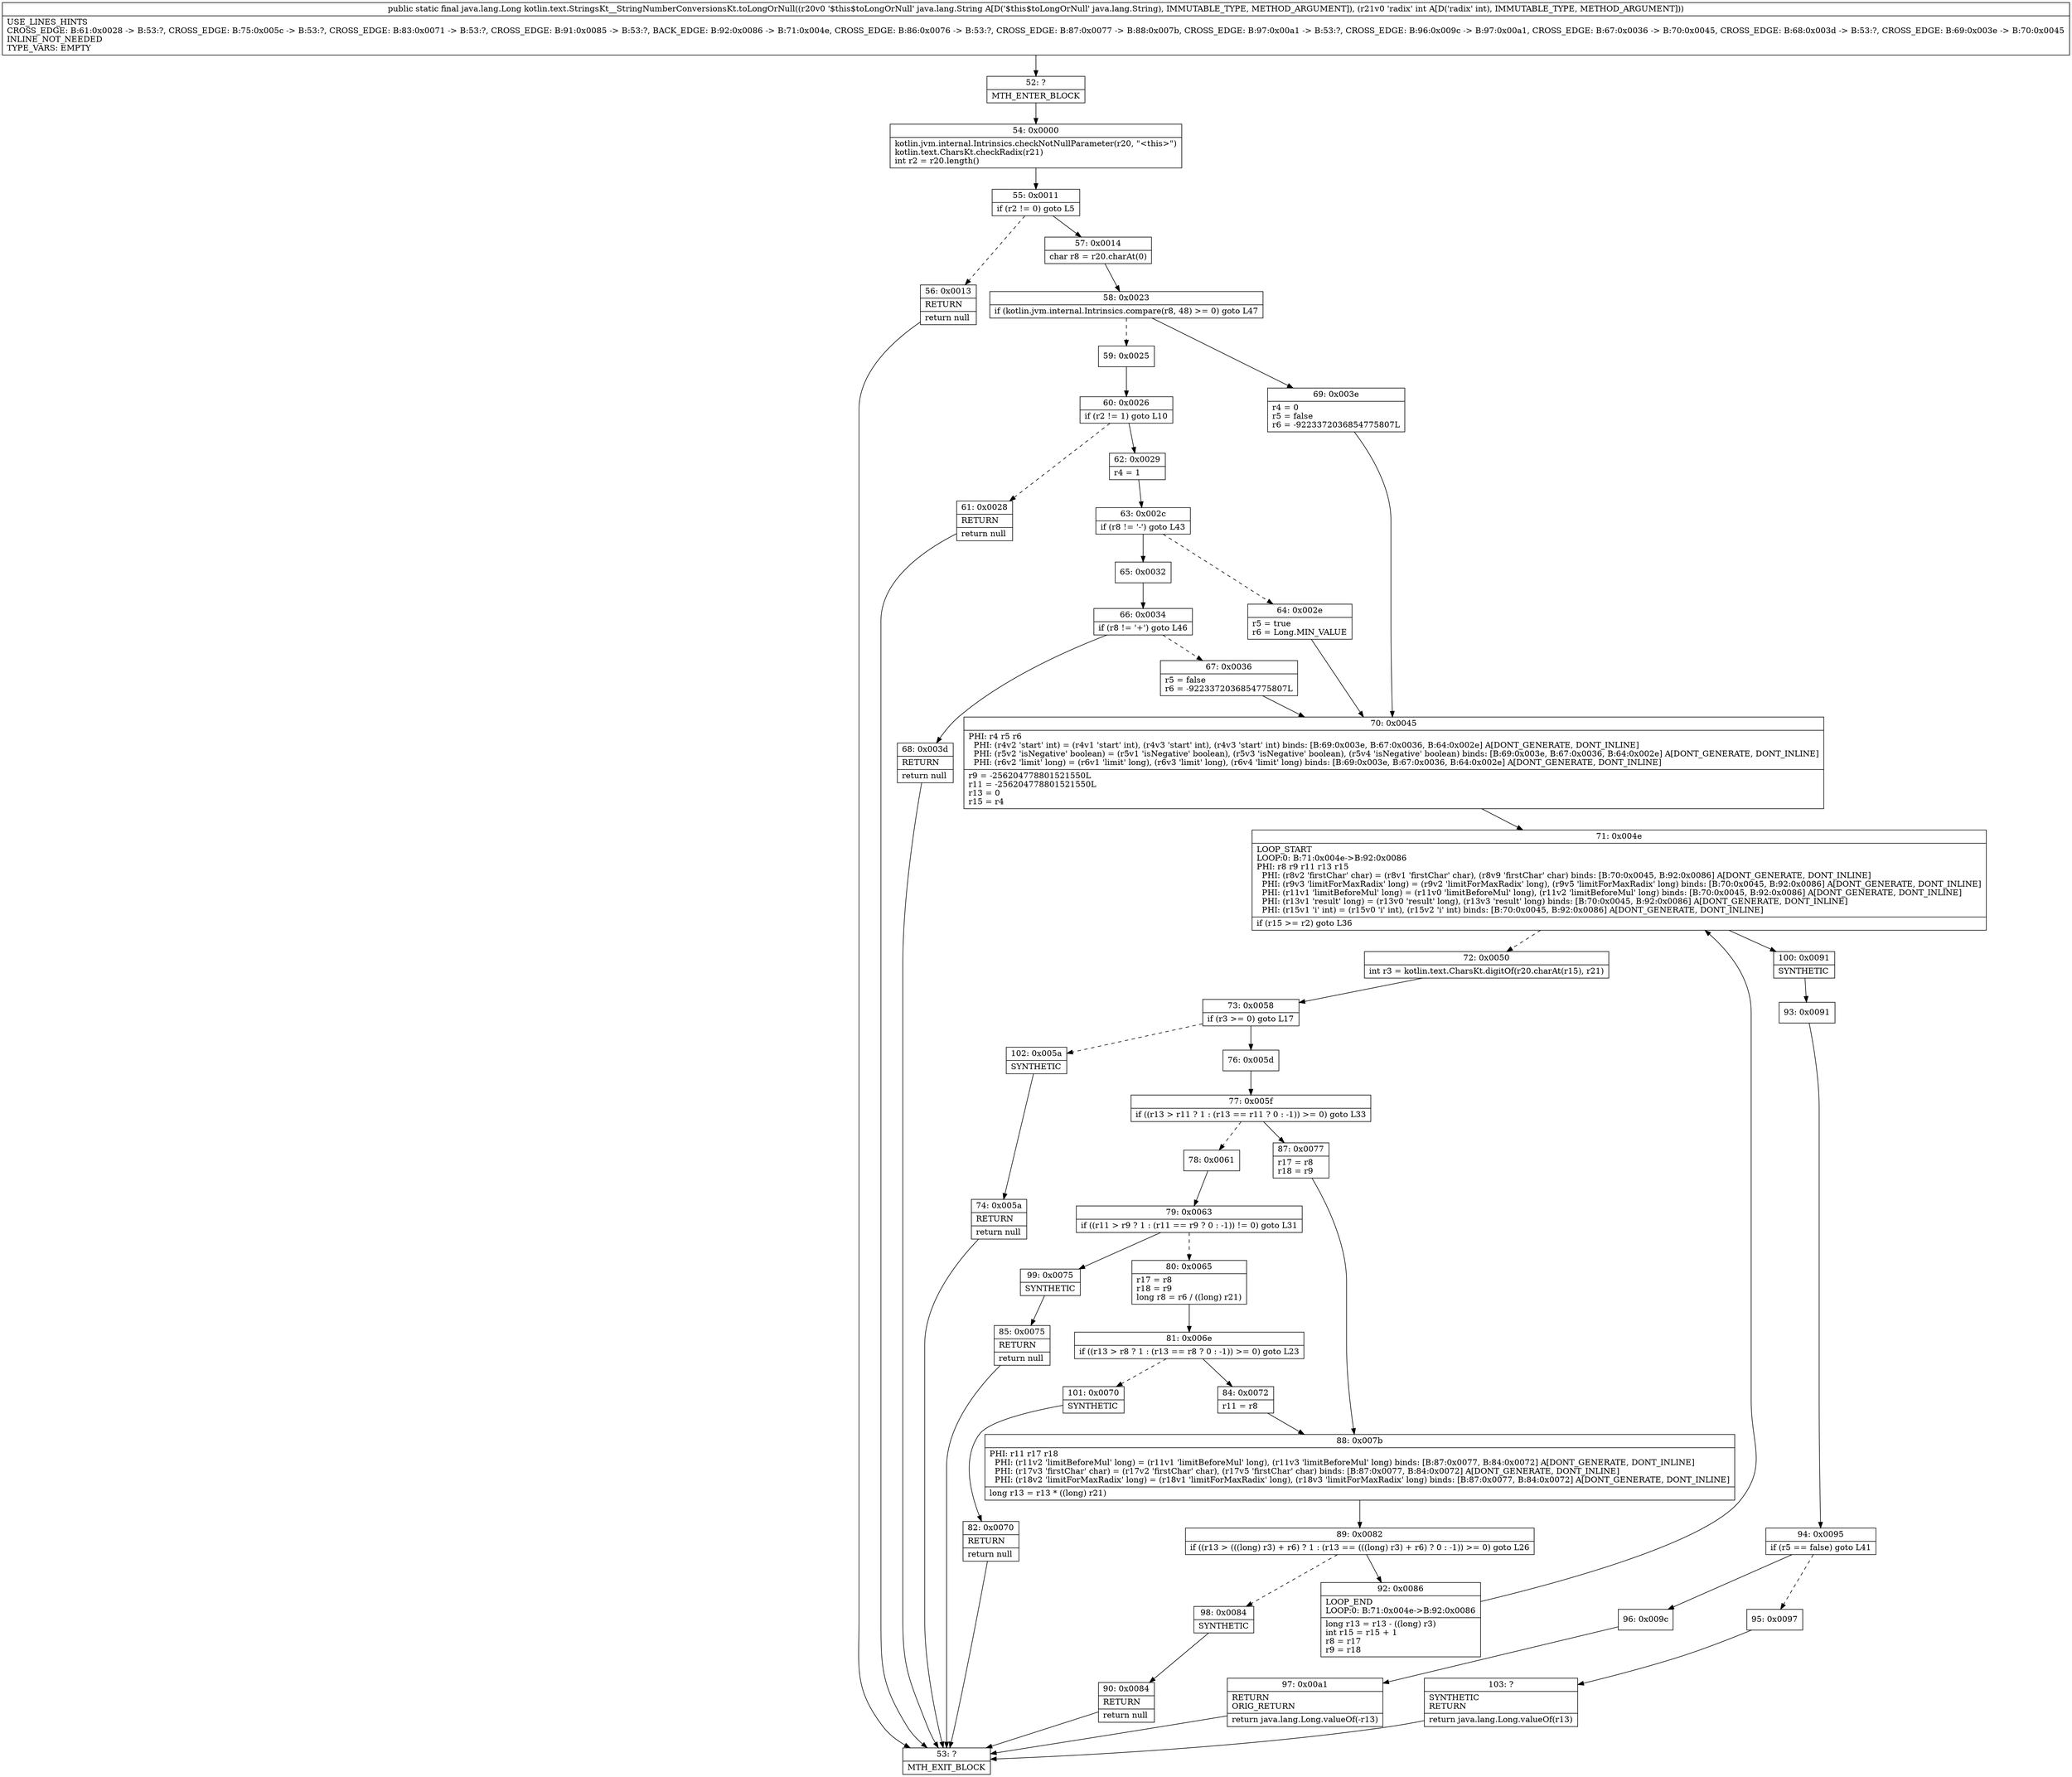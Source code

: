 digraph "CFG forkotlin.text.StringsKt__StringNumberConversionsKt.toLongOrNull(Ljava\/lang\/String;I)Ljava\/lang\/Long;" {
Node_52 [shape=record,label="{52\:\ ?|MTH_ENTER_BLOCK\l}"];
Node_54 [shape=record,label="{54\:\ 0x0000|kotlin.jvm.internal.Intrinsics.checkNotNullParameter(r20, \"\<this\>\")\lkotlin.text.CharsKt.checkRadix(r21)\lint r2 = r20.length()\l}"];
Node_55 [shape=record,label="{55\:\ 0x0011|if (r2 != 0) goto L5\l}"];
Node_56 [shape=record,label="{56\:\ 0x0013|RETURN\l|return null\l}"];
Node_53 [shape=record,label="{53\:\ ?|MTH_EXIT_BLOCK\l}"];
Node_57 [shape=record,label="{57\:\ 0x0014|char r8 = r20.charAt(0)\l}"];
Node_58 [shape=record,label="{58\:\ 0x0023|if (kotlin.jvm.internal.Intrinsics.compare(r8, 48) \>= 0) goto L47\l}"];
Node_59 [shape=record,label="{59\:\ 0x0025}"];
Node_60 [shape=record,label="{60\:\ 0x0026|if (r2 != 1) goto L10\l}"];
Node_61 [shape=record,label="{61\:\ 0x0028|RETURN\l|return null\l}"];
Node_62 [shape=record,label="{62\:\ 0x0029|r4 = 1\l}"];
Node_63 [shape=record,label="{63\:\ 0x002c|if (r8 != '\-') goto L43\l}"];
Node_64 [shape=record,label="{64\:\ 0x002e|r5 = true\lr6 = Long.MIN_VALUE\l}"];
Node_70 [shape=record,label="{70\:\ 0x0045|PHI: r4 r5 r6 \l  PHI: (r4v2 'start' int) = (r4v1 'start' int), (r4v3 'start' int), (r4v3 'start' int) binds: [B:69:0x003e, B:67:0x0036, B:64:0x002e] A[DONT_GENERATE, DONT_INLINE]\l  PHI: (r5v2 'isNegative' boolean) = (r5v1 'isNegative' boolean), (r5v3 'isNegative' boolean), (r5v4 'isNegative' boolean) binds: [B:69:0x003e, B:67:0x0036, B:64:0x002e] A[DONT_GENERATE, DONT_INLINE]\l  PHI: (r6v2 'limit' long) = (r6v1 'limit' long), (r6v3 'limit' long), (r6v4 'limit' long) binds: [B:69:0x003e, B:67:0x0036, B:64:0x002e] A[DONT_GENERATE, DONT_INLINE]\l|r9 = \-256204778801521550L\lr11 = \-256204778801521550L\lr13 = 0\lr15 = r4\l}"];
Node_71 [shape=record,label="{71\:\ 0x004e|LOOP_START\lLOOP:0: B:71:0x004e\-\>B:92:0x0086\lPHI: r8 r9 r11 r13 r15 \l  PHI: (r8v2 'firstChar' char) = (r8v1 'firstChar' char), (r8v9 'firstChar' char) binds: [B:70:0x0045, B:92:0x0086] A[DONT_GENERATE, DONT_INLINE]\l  PHI: (r9v3 'limitForMaxRadix' long) = (r9v2 'limitForMaxRadix' long), (r9v5 'limitForMaxRadix' long) binds: [B:70:0x0045, B:92:0x0086] A[DONT_GENERATE, DONT_INLINE]\l  PHI: (r11v1 'limitBeforeMul' long) = (r11v0 'limitBeforeMul' long), (r11v2 'limitBeforeMul' long) binds: [B:70:0x0045, B:92:0x0086] A[DONT_GENERATE, DONT_INLINE]\l  PHI: (r13v1 'result' long) = (r13v0 'result' long), (r13v3 'result' long) binds: [B:70:0x0045, B:92:0x0086] A[DONT_GENERATE, DONT_INLINE]\l  PHI: (r15v1 'i' int) = (r15v0 'i' int), (r15v2 'i' int) binds: [B:70:0x0045, B:92:0x0086] A[DONT_GENERATE, DONT_INLINE]\l|if (r15 \>= r2) goto L36\l}"];
Node_72 [shape=record,label="{72\:\ 0x0050|int r3 = kotlin.text.CharsKt.digitOf(r20.charAt(r15), r21)\l}"];
Node_73 [shape=record,label="{73\:\ 0x0058|if (r3 \>= 0) goto L17\l}"];
Node_76 [shape=record,label="{76\:\ 0x005d}"];
Node_77 [shape=record,label="{77\:\ 0x005f|if ((r13 \> r11 ? 1 : (r13 == r11 ? 0 : \-1)) \>= 0) goto L33\l}"];
Node_78 [shape=record,label="{78\:\ 0x0061}"];
Node_79 [shape=record,label="{79\:\ 0x0063|if ((r11 \> r9 ? 1 : (r11 == r9 ? 0 : \-1)) != 0) goto L31\l}"];
Node_80 [shape=record,label="{80\:\ 0x0065|r17 = r8\lr18 = r9\llong r8 = r6 \/ ((long) r21)\l}"];
Node_81 [shape=record,label="{81\:\ 0x006e|if ((r13 \> r8 ? 1 : (r13 == r8 ? 0 : \-1)) \>= 0) goto L23\l}"];
Node_84 [shape=record,label="{84\:\ 0x0072|r11 = r8\l}"];
Node_88 [shape=record,label="{88\:\ 0x007b|PHI: r11 r17 r18 \l  PHI: (r11v2 'limitBeforeMul' long) = (r11v1 'limitBeforeMul' long), (r11v3 'limitBeforeMul' long) binds: [B:87:0x0077, B:84:0x0072] A[DONT_GENERATE, DONT_INLINE]\l  PHI: (r17v3 'firstChar' char) = (r17v2 'firstChar' char), (r17v5 'firstChar' char) binds: [B:87:0x0077, B:84:0x0072] A[DONT_GENERATE, DONT_INLINE]\l  PHI: (r18v2 'limitForMaxRadix' long) = (r18v1 'limitForMaxRadix' long), (r18v3 'limitForMaxRadix' long) binds: [B:87:0x0077, B:84:0x0072] A[DONT_GENERATE, DONT_INLINE]\l|long r13 = r13 * ((long) r21)\l}"];
Node_89 [shape=record,label="{89\:\ 0x0082|if ((r13 \> (((long) r3) + r6) ? 1 : (r13 == (((long) r3) + r6) ? 0 : \-1)) \>= 0) goto L26\l}"];
Node_92 [shape=record,label="{92\:\ 0x0086|LOOP_END\lLOOP:0: B:71:0x004e\-\>B:92:0x0086\l|long r13 = r13 \- ((long) r3)\lint r15 = r15 + 1\lr8 = r17\lr9 = r18\l}"];
Node_98 [shape=record,label="{98\:\ 0x0084|SYNTHETIC\l}"];
Node_90 [shape=record,label="{90\:\ 0x0084|RETURN\l|return null\l}"];
Node_101 [shape=record,label="{101\:\ 0x0070|SYNTHETIC\l}"];
Node_82 [shape=record,label="{82\:\ 0x0070|RETURN\l|return null\l}"];
Node_99 [shape=record,label="{99\:\ 0x0075|SYNTHETIC\l}"];
Node_85 [shape=record,label="{85\:\ 0x0075|RETURN\l|return null\l}"];
Node_87 [shape=record,label="{87\:\ 0x0077|r17 = r8\lr18 = r9\l}"];
Node_102 [shape=record,label="{102\:\ 0x005a|SYNTHETIC\l}"];
Node_74 [shape=record,label="{74\:\ 0x005a|RETURN\l|return null\l}"];
Node_100 [shape=record,label="{100\:\ 0x0091|SYNTHETIC\l}"];
Node_93 [shape=record,label="{93\:\ 0x0091}"];
Node_94 [shape=record,label="{94\:\ 0x0095|if (r5 == false) goto L41\l}"];
Node_95 [shape=record,label="{95\:\ 0x0097}"];
Node_103 [shape=record,label="{103\:\ ?|SYNTHETIC\lRETURN\l|return java.lang.Long.valueOf(r13)\l}"];
Node_96 [shape=record,label="{96\:\ 0x009c}"];
Node_97 [shape=record,label="{97\:\ 0x00a1|RETURN\lORIG_RETURN\l|return java.lang.Long.valueOf(\-r13)\l}"];
Node_65 [shape=record,label="{65\:\ 0x0032}"];
Node_66 [shape=record,label="{66\:\ 0x0034|if (r8 != '+') goto L46\l}"];
Node_67 [shape=record,label="{67\:\ 0x0036|r5 = false\lr6 = \-9223372036854775807L\l}"];
Node_68 [shape=record,label="{68\:\ 0x003d|RETURN\l|return null\l}"];
Node_69 [shape=record,label="{69\:\ 0x003e|r4 = 0\lr5 = false\lr6 = \-9223372036854775807L\l}"];
MethodNode[shape=record,label="{public static final java.lang.Long kotlin.text.StringsKt__StringNumberConversionsKt.toLongOrNull((r20v0 '$this$toLongOrNull' java.lang.String A[D('$this$toLongOrNull' java.lang.String), IMMUTABLE_TYPE, METHOD_ARGUMENT]), (r21v0 'radix' int A[D('radix' int), IMMUTABLE_TYPE, METHOD_ARGUMENT]))  | USE_LINES_HINTS\lCROSS_EDGE: B:61:0x0028 \-\> B:53:?, CROSS_EDGE: B:75:0x005c \-\> B:53:?, CROSS_EDGE: B:83:0x0071 \-\> B:53:?, CROSS_EDGE: B:91:0x0085 \-\> B:53:?, BACK_EDGE: B:92:0x0086 \-\> B:71:0x004e, CROSS_EDGE: B:86:0x0076 \-\> B:53:?, CROSS_EDGE: B:87:0x0077 \-\> B:88:0x007b, CROSS_EDGE: B:97:0x00a1 \-\> B:53:?, CROSS_EDGE: B:96:0x009c \-\> B:97:0x00a1, CROSS_EDGE: B:67:0x0036 \-\> B:70:0x0045, CROSS_EDGE: B:68:0x003d \-\> B:53:?, CROSS_EDGE: B:69:0x003e \-\> B:70:0x0045\lINLINE_NOT_NEEDED\lTYPE_VARS: EMPTY\l}"];
MethodNode -> Node_52;Node_52 -> Node_54;
Node_54 -> Node_55;
Node_55 -> Node_56[style=dashed];
Node_55 -> Node_57;
Node_56 -> Node_53;
Node_57 -> Node_58;
Node_58 -> Node_59[style=dashed];
Node_58 -> Node_69;
Node_59 -> Node_60;
Node_60 -> Node_61[style=dashed];
Node_60 -> Node_62;
Node_61 -> Node_53;
Node_62 -> Node_63;
Node_63 -> Node_64[style=dashed];
Node_63 -> Node_65;
Node_64 -> Node_70;
Node_70 -> Node_71;
Node_71 -> Node_72[style=dashed];
Node_71 -> Node_100;
Node_72 -> Node_73;
Node_73 -> Node_76;
Node_73 -> Node_102[style=dashed];
Node_76 -> Node_77;
Node_77 -> Node_78[style=dashed];
Node_77 -> Node_87;
Node_78 -> Node_79;
Node_79 -> Node_80[style=dashed];
Node_79 -> Node_99;
Node_80 -> Node_81;
Node_81 -> Node_84;
Node_81 -> Node_101[style=dashed];
Node_84 -> Node_88;
Node_88 -> Node_89;
Node_89 -> Node_92;
Node_89 -> Node_98[style=dashed];
Node_92 -> Node_71;
Node_98 -> Node_90;
Node_90 -> Node_53;
Node_101 -> Node_82;
Node_82 -> Node_53;
Node_99 -> Node_85;
Node_85 -> Node_53;
Node_87 -> Node_88;
Node_102 -> Node_74;
Node_74 -> Node_53;
Node_100 -> Node_93;
Node_93 -> Node_94;
Node_94 -> Node_95[style=dashed];
Node_94 -> Node_96;
Node_95 -> Node_103;
Node_103 -> Node_53;
Node_96 -> Node_97;
Node_97 -> Node_53;
Node_65 -> Node_66;
Node_66 -> Node_67[style=dashed];
Node_66 -> Node_68;
Node_67 -> Node_70;
Node_68 -> Node_53;
Node_69 -> Node_70;
}

